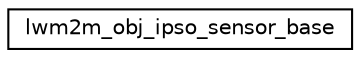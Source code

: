 digraph "Graphical Class Hierarchy"
{
 // LATEX_PDF_SIZE
  edge [fontname="Helvetica",fontsize="10",labelfontname="Helvetica",labelfontsize="10"];
  node [fontname="Helvetica",fontsize="10",shape=record];
  rankdir="LR";
  Node0 [label="lwm2m_obj_ipso_sensor_base",height=0.2,width=0.4,color="black", fillcolor="white", style="filled",URL="$structlwm2m__obj__ipso__sensor__base.html",tooltip="LwM2M IPSO sensor base object."];
}
